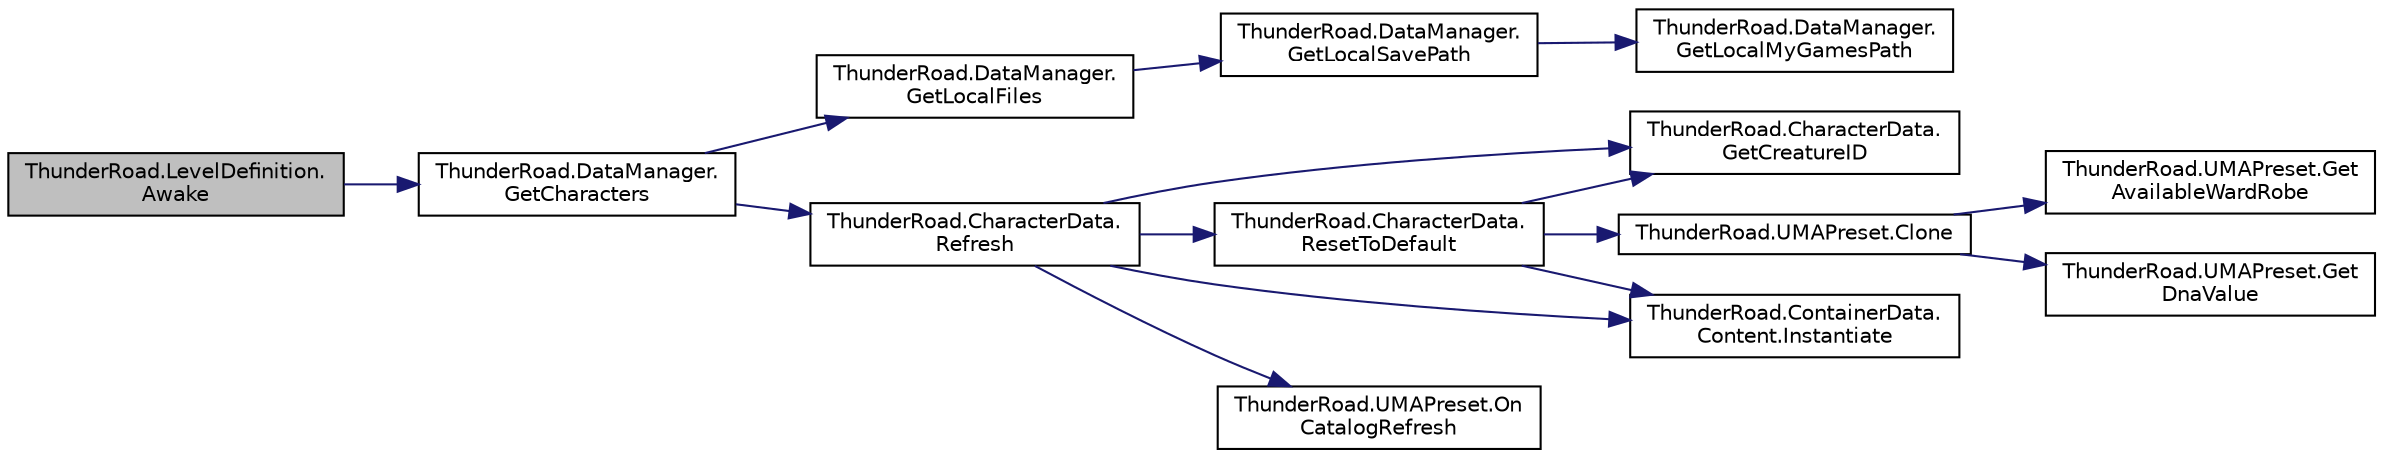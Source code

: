 digraph "ThunderRoad.LevelDefinition.Awake"
{
 // LATEX_PDF_SIZE
  edge [fontname="Helvetica",fontsize="10",labelfontname="Helvetica",labelfontsize="10"];
  node [fontname="Helvetica",fontsize="10",shape=record];
  rankdir="LR";
  Node1 [label="ThunderRoad.LevelDefinition.\lAwake",height=0.2,width=0.4,color="black", fillcolor="grey75", style="filled", fontcolor="black",tooltip="Awakes this instance."];
  Node1 -> Node2 [color="midnightblue",fontsize="10",style="solid",fontname="Helvetica"];
  Node2 [label="ThunderRoad.DataManager.\lGetCharacters",height=0.2,width=0.4,color="black", fillcolor="white", style="filled",URL="$class_thunder_road_1_1_data_manager.html#a4fe30ef9954d81384f37d87d41d5e233",tooltip="Gets the characters."];
  Node2 -> Node3 [color="midnightblue",fontsize="10",style="solid",fontname="Helvetica"];
  Node3 [label="ThunderRoad.DataManager.\lGetLocalFiles",height=0.2,width=0.4,color="black", fillcolor="white", style="filled",URL="$class_thunder_road_1_1_data_manager.html#acb07937cbb7f4be9f336406deba4cd11",tooltip="Gets the local files."];
  Node3 -> Node4 [color="midnightblue",fontsize="10",style="solid",fontname="Helvetica"];
  Node4 [label="ThunderRoad.DataManager.\lGetLocalSavePath",height=0.2,width=0.4,color="black", fillcolor="white", style="filled",URL="$class_thunder_road_1_1_data_manager.html#a30115c560573758abb0bc64ea9c24f17",tooltip="Gets the local save path."];
  Node4 -> Node5 [color="midnightblue",fontsize="10",style="solid",fontname="Helvetica"];
  Node5 [label="ThunderRoad.DataManager.\lGetLocalMyGamesPath",height=0.2,width=0.4,color="black", fillcolor="white", style="filled",URL="$class_thunder_road_1_1_data_manager.html#afcd74081b8ab8ed1db498162a4cdab56",tooltip="Gets the local my games path."];
  Node2 -> Node6 [color="midnightblue",fontsize="10",style="solid",fontname="Helvetica"];
  Node6 [label="ThunderRoad.CharacterData.\lRefresh",height=0.2,width=0.4,color="black", fillcolor="white", style="filled",URL="$class_thunder_road_1_1_character_data.html#a0cd96c580f64ff14da0bc6b7f6f9c075",tooltip="Refreshes this instance."];
  Node6 -> Node7 [color="midnightblue",fontsize="10",style="solid",fontname="Helvetica"];
  Node7 [label="ThunderRoad.CharacterData.\lGetCreatureID",height=0.2,width=0.4,color="black", fillcolor="white", style="filled",URL="$class_thunder_road_1_1_character_data.html#a59a5017394c29e81b6337c39f6573908",tooltip="Gets the creature identifier."];
  Node6 -> Node8 [color="midnightblue",fontsize="10",style="solid",fontname="Helvetica"];
  Node8 [label="ThunderRoad.ContainerData.\lContent.Instantiate",height=0.2,width=0.4,color="black", fillcolor="white", style="filled",URL="$class_thunder_road_1_1_container_data_1_1_content.html#a3129ed1891bc89dd1ec1002887f31d1b",tooltip="Instantiates this instance."];
  Node6 -> Node9 [color="midnightblue",fontsize="10",style="solid",fontname="Helvetica"];
  Node9 [label="ThunderRoad.UMAPreset.On\lCatalogRefresh",height=0.2,width=0.4,color="black", fillcolor="white", style="filled",URL="$class_thunder_road_1_1_u_m_a_preset.html#a71dbd62f7dab9ba819a2bb2c1050dee1",tooltip="Called when [catalog refresh]."];
  Node6 -> Node10 [color="midnightblue",fontsize="10",style="solid",fontname="Helvetica"];
  Node10 [label="ThunderRoad.CharacterData.\lResetToDefault",height=0.2,width=0.4,color="black", fillcolor="white", style="filled",URL="$class_thunder_road_1_1_character_data.html#aebf82ffd319f85ffe1cb5845e1dd9fec",tooltip="Resets to default."];
  Node10 -> Node11 [color="midnightblue",fontsize="10",style="solid",fontname="Helvetica"];
  Node11 [label="ThunderRoad.UMAPreset.Clone",height=0.2,width=0.4,color="black", fillcolor="white", style="filled",URL="$class_thunder_road_1_1_u_m_a_preset.html#a7c848abb747d4e0dc361485947904957",tooltip="Clones this instance."];
  Node11 -> Node12 [color="midnightblue",fontsize="10",style="solid",fontname="Helvetica"];
  Node12 [label="ThunderRoad.UMAPreset.Get\lAvailableWardRobe",height=0.2,width=0.4,color="black", fillcolor="white", style="filled",URL="$class_thunder_road_1_1_u_m_a_preset.html#ab22ab3e1d99809ed7cab7f7489434e16",tooltip="Gets the available ward robe."];
  Node11 -> Node13 [color="midnightblue",fontsize="10",style="solid",fontname="Helvetica"];
  Node13 [label="ThunderRoad.UMAPreset.Get\lDnaValue",height=0.2,width=0.4,color="black", fillcolor="white", style="filled",URL="$class_thunder_road_1_1_u_m_a_preset.html#acedceb3c36f3843136079ed694e35fae",tooltip="Gets the dna value."];
  Node10 -> Node7 [color="midnightblue",fontsize="10",style="solid",fontname="Helvetica"];
  Node10 -> Node8 [color="midnightblue",fontsize="10",style="solid",fontname="Helvetica"];
}
